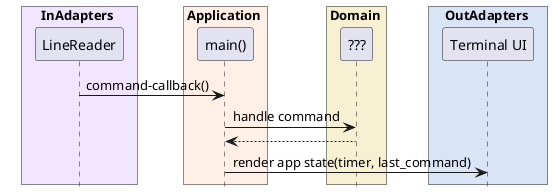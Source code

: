 @startuml
'https://plantuml.com/sequence-diagram

footbox off
skinparam ParticipantPadding 10
skinparam BoxPadding 20

box InAdapters #F1E6FF
participant LineReader as reader
box Application #FFEFE6
participant "main()" as main
box Domain #F7F0D2
participant "???" as domain
box OutAdapters #DAE4F7
participant "Terminal UI" as tui

reader -> main: command-callback()
main -> domain: handle command
main <-- domain:
main -> tui: render app state(timer, last_command)

@enduml